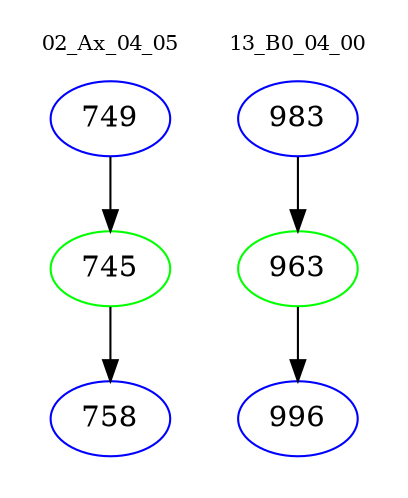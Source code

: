digraph{
subgraph cluster_0 {
color = white
label = "02_Ax_04_05";
fontsize=10;
T0_749 [label="749", color="blue"]
T0_749 -> T0_745 [color="black"]
T0_745 [label="745", color="green"]
T0_745 -> T0_758 [color="black"]
T0_758 [label="758", color="blue"]
}
subgraph cluster_1 {
color = white
label = "13_B0_04_00";
fontsize=10;
T1_983 [label="983", color="blue"]
T1_983 -> T1_963 [color="black"]
T1_963 [label="963", color="green"]
T1_963 -> T1_996 [color="black"]
T1_996 [label="996", color="blue"]
}
}
